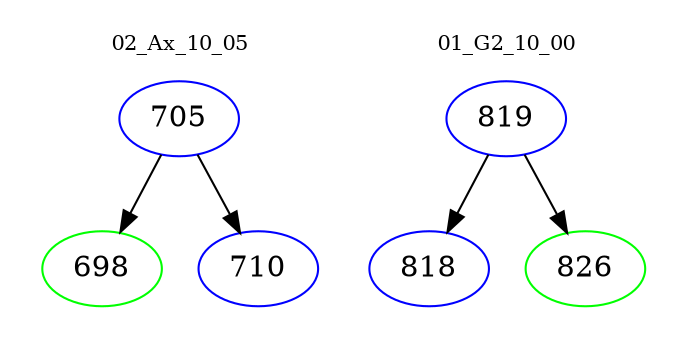 digraph{
subgraph cluster_0 {
color = white
label = "02_Ax_10_05";
fontsize=10;
T0_705 [label="705", color="blue"]
T0_705 -> T0_698 [color="black"]
T0_698 [label="698", color="green"]
T0_705 -> T0_710 [color="black"]
T0_710 [label="710", color="blue"]
}
subgraph cluster_1 {
color = white
label = "01_G2_10_00";
fontsize=10;
T1_819 [label="819", color="blue"]
T1_819 -> T1_818 [color="black"]
T1_818 [label="818", color="blue"]
T1_819 -> T1_826 [color="black"]
T1_826 [label="826", color="green"]
}
}
